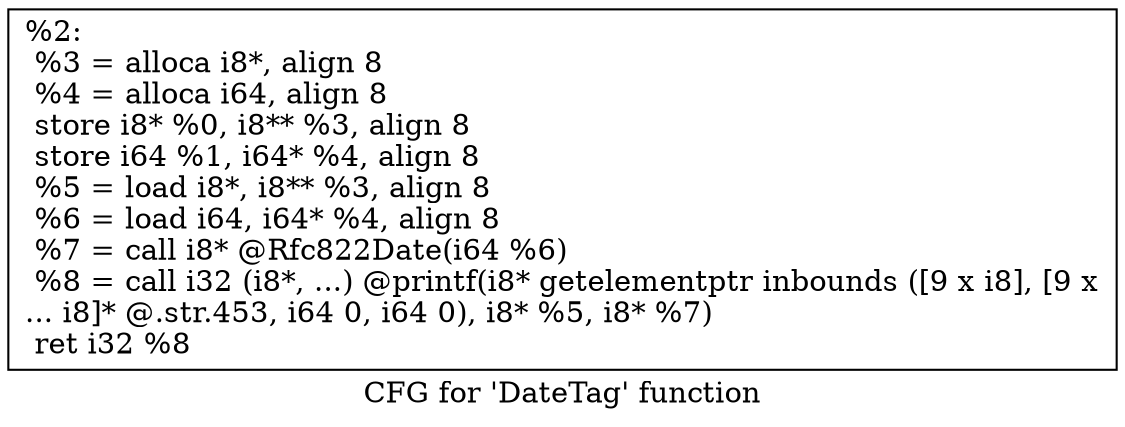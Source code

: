 digraph "CFG for 'DateTag' function" {
	label="CFG for 'DateTag' function";

	Node0x173e6c0 [shape=record,label="{%2:\l  %3 = alloca i8*, align 8\l  %4 = alloca i64, align 8\l  store i8* %0, i8** %3, align 8\l  store i64 %1, i64* %4, align 8\l  %5 = load i8*, i8** %3, align 8\l  %6 = load i64, i64* %4, align 8\l  %7 = call i8* @Rfc822Date(i64 %6)\l  %8 = call i32 (i8*, ...) @printf(i8* getelementptr inbounds ([9 x i8], [9 x\l... i8]* @.str.453, i64 0, i64 0), i8* %5, i8* %7)\l  ret i32 %8\l}"];
}
